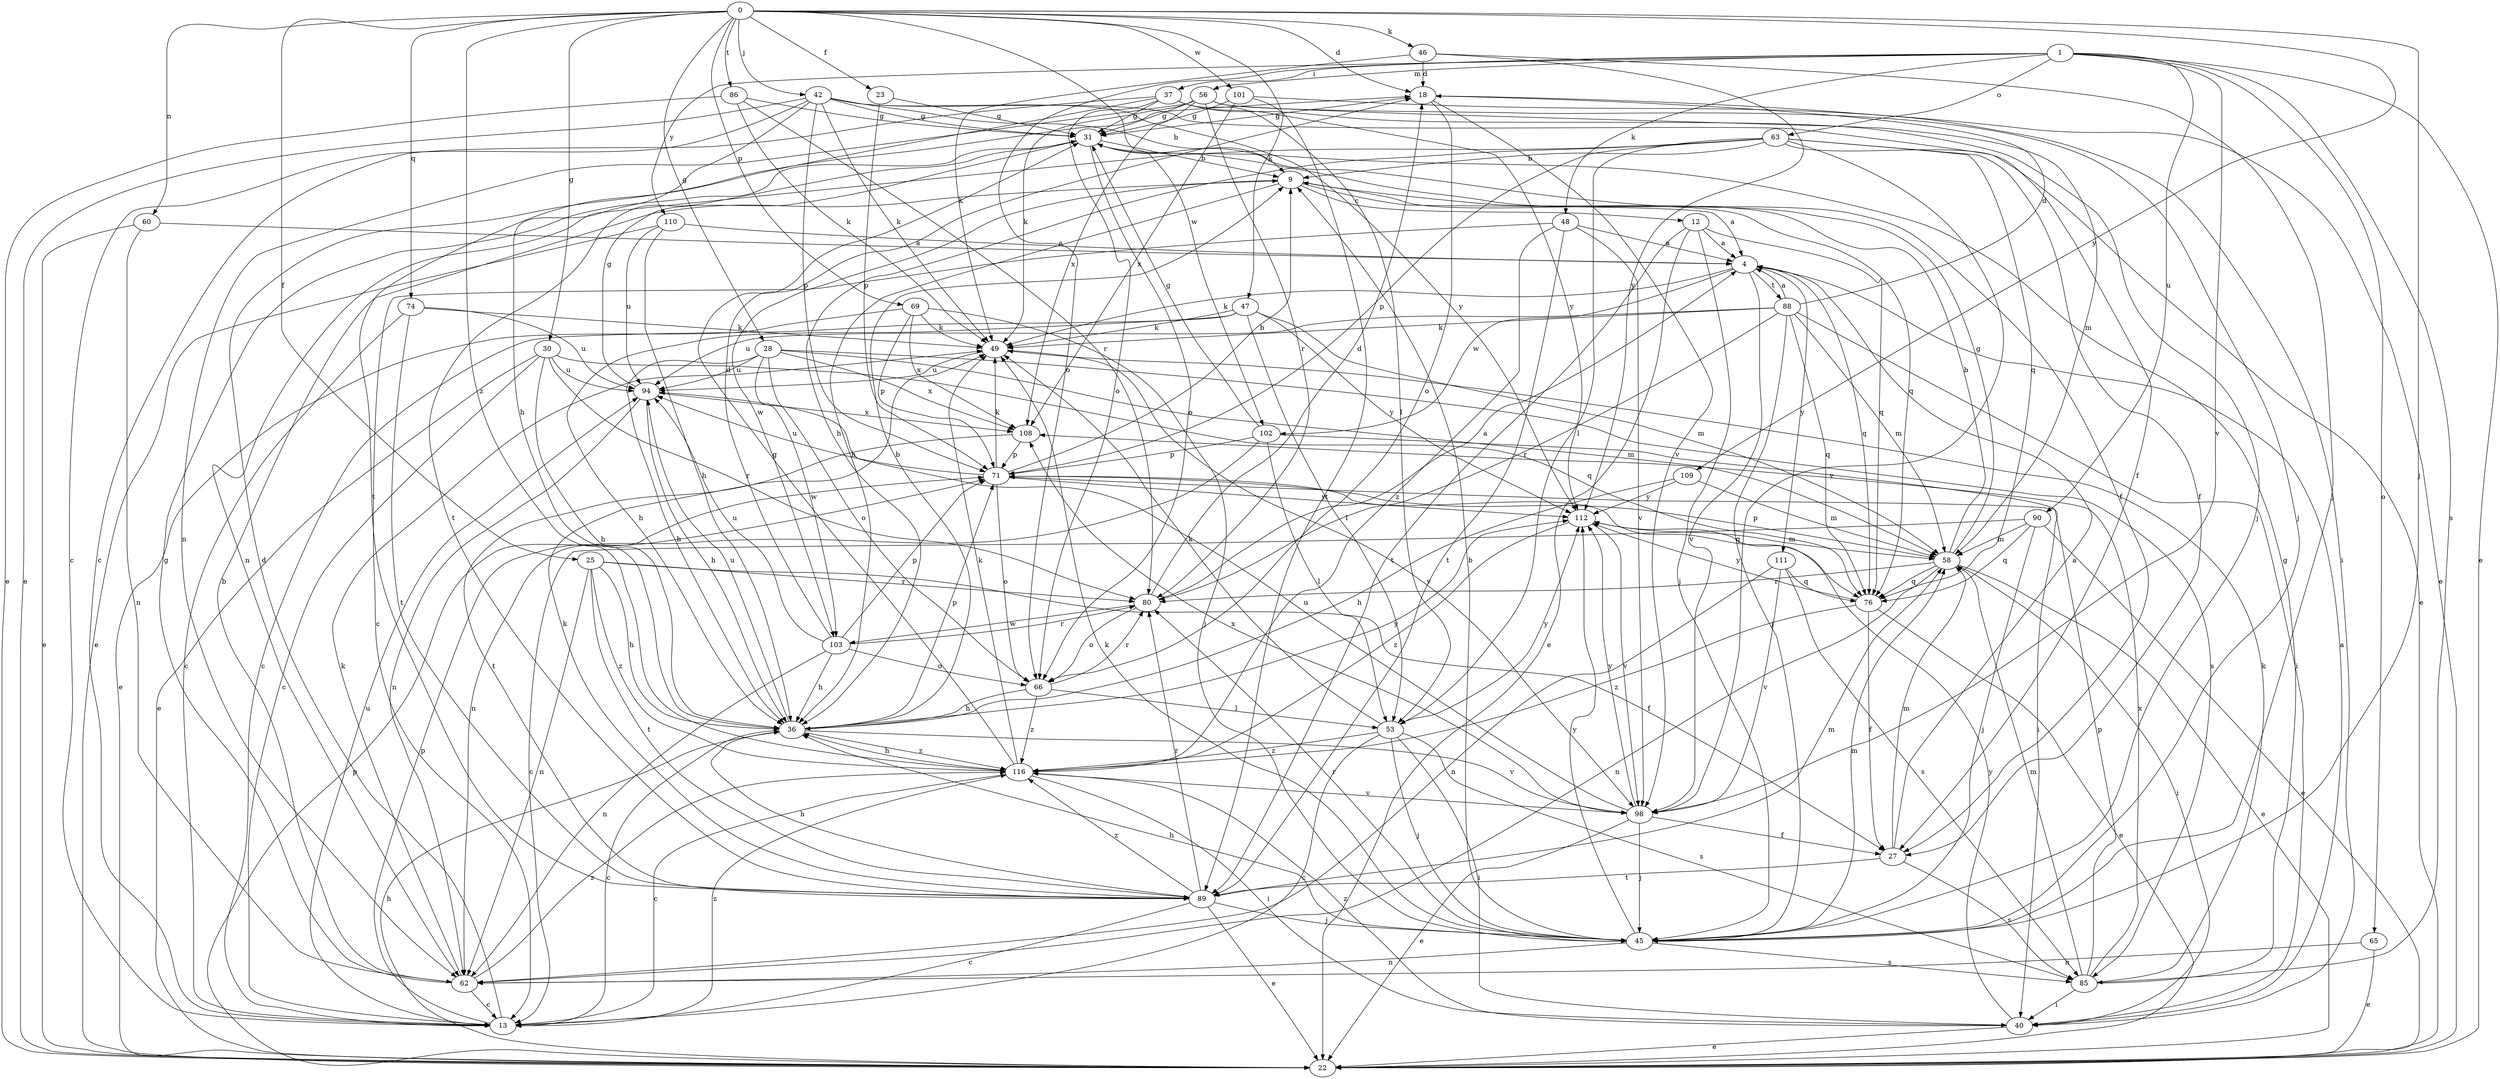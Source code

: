 strict digraph  {
0;
1;
4;
9;
12;
13;
18;
22;
23;
25;
27;
28;
30;
31;
36;
37;
40;
42;
45;
46;
47;
48;
49;
53;
56;
58;
60;
62;
63;
65;
66;
69;
71;
74;
76;
80;
85;
86;
88;
89;
90;
94;
98;
101;
102;
103;
108;
109;
110;
111;
112;
116;
0 -> 18  [label=d];
0 -> 23  [label=f];
0 -> 25  [label=f];
0 -> 28  [label=g];
0 -> 30  [label=g];
0 -> 42  [label=j];
0 -> 45  [label=j];
0 -> 46  [label=k];
0 -> 47  [label=k];
0 -> 60  [label=n];
0 -> 69  [label=p];
0 -> 74  [label=q];
0 -> 86  [label=t];
0 -> 101  [label=w];
0 -> 102  [label=w];
0 -> 109  [label=y];
0 -> 116  [label=z];
1 -> 22  [label=e];
1 -> 37  [label=i];
1 -> 48  [label=k];
1 -> 56  [label=m];
1 -> 63  [label=o];
1 -> 65  [label=o];
1 -> 66  [label=o];
1 -> 85  [label=s];
1 -> 90  [label=u];
1 -> 98  [label=v];
1 -> 110  [label=y];
4 -> 49  [label=k];
4 -> 76  [label=q];
4 -> 88  [label=t];
4 -> 98  [label=v];
4 -> 102  [label=w];
4 -> 111  [label=y];
9 -> 4  [label=a];
9 -> 12  [label=c];
9 -> 36  [label=h];
9 -> 76  [label=q];
9 -> 103  [label=w];
12 -> 4  [label=a];
12 -> 22  [label=e];
12 -> 45  [label=j];
12 -> 76  [label=q];
12 -> 89  [label=t];
13 -> 18  [label=d];
13 -> 71  [label=p];
13 -> 94  [label=u];
13 -> 116  [label=z];
18 -> 31  [label=g];
18 -> 40  [label=i];
18 -> 66  [label=o];
18 -> 98  [label=v];
22 -> 36  [label=h];
22 -> 71  [label=p];
23 -> 31  [label=g];
23 -> 71  [label=p];
25 -> 27  [label=f];
25 -> 36  [label=h];
25 -> 62  [label=n];
25 -> 80  [label=r];
25 -> 89  [label=t];
25 -> 116  [label=z];
27 -> 4  [label=a];
27 -> 58  [label=m];
27 -> 85  [label=s];
27 -> 89  [label=t];
28 -> 36  [label=h];
28 -> 58  [label=m];
28 -> 66  [label=o];
28 -> 85  [label=s];
28 -> 94  [label=u];
28 -> 103  [label=w];
28 -> 108  [label=x];
30 -> 13  [label=c];
30 -> 22  [label=e];
30 -> 36  [label=h];
30 -> 76  [label=q];
30 -> 80  [label=r];
30 -> 94  [label=u];
31 -> 9  [label=b];
31 -> 27  [label=f];
31 -> 66  [label=o];
31 -> 89  [label=t];
36 -> 9  [label=b];
36 -> 13  [label=c];
36 -> 71  [label=p];
36 -> 94  [label=u];
36 -> 98  [label=v];
36 -> 112  [label=y];
36 -> 116  [label=z];
37 -> 13  [label=c];
37 -> 31  [label=g];
37 -> 45  [label=j];
37 -> 53  [label=l];
37 -> 66  [label=o];
37 -> 89  [label=t];
37 -> 112  [label=y];
40 -> 4  [label=a];
40 -> 22  [label=e];
40 -> 112  [label=y];
40 -> 116  [label=z];
42 -> 9  [label=b];
42 -> 13  [label=c];
42 -> 22  [label=e];
42 -> 27  [label=f];
42 -> 31  [label=g];
42 -> 36  [label=h];
42 -> 49  [label=k];
42 -> 71  [label=p];
42 -> 112  [label=y];
45 -> 9  [label=b];
45 -> 36  [label=h];
45 -> 49  [label=k];
45 -> 58  [label=m];
45 -> 62  [label=n];
45 -> 80  [label=r];
45 -> 85  [label=s];
45 -> 112  [label=y];
46 -> 18  [label=d];
46 -> 45  [label=j];
46 -> 49  [label=k];
46 -> 112  [label=y];
47 -> 13  [label=c];
47 -> 36  [label=h];
47 -> 49  [label=k];
47 -> 53  [label=l];
47 -> 58  [label=m];
47 -> 112  [label=y];
48 -> 4  [label=a];
48 -> 13  [label=c];
48 -> 89  [label=t];
48 -> 98  [label=v];
48 -> 116  [label=z];
49 -> 94  [label=u];
49 -> 98  [label=v];
53 -> 13  [label=c];
53 -> 40  [label=i];
53 -> 45  [label=j];
53 -> 49  [label=k];
53 -> 85  [label=s];
53 -> 112  [label=y];
53 -> 116  [label=z];
56 -> 31  [label=g];
56 -> 45  [label=j];
56 -> 49  [label=k];
56 -> 58  [label=m];
56 -> 62  [label=n];
56 -> 80  [label=r];
56 -> 108  [label=x];
58 -> 9  [label=b];
58 -> 22  [label=e];
58 -> 31  [label=g];
58 -> 40  [label=i];
58 -> 62  [label=n];
58 -> 71  [label=p];
58 -> 76  [label=q];
58 -> 80  [label=r];
60 -> 4  [label=a];
60 -> 22  [label=e];
60 -> 62  [label=n];
62 -> 9  [label=b];
62 -> 13  [label=c];
62 -> 31  [label=g];
62 -> 49  [label=k];
62 -> 116  [label=z];
63 -> 9  [label=b];
63 -> 22  [label=e];
63 -> 27  [label=f];
63 -> 36  [label=h];
63 -> 53  [label=l];
63 -> 62  [label=n];
63 -> 71  [label=p];
63 -> 76  [label=q];
63 -> 98  [label=v];
65 -> 22  [label=e];
65 -> 62  [label=n];
66 -> 36  [label=h];
66 -> 53  [label=l];
66 -> 80  [label=r];
66 -> 116  [label=z];
69 -> 22  [label=e];
69 -> 45  [label=j];
69 -> 49  [label=k];
69 -> 71  [label=p];
69 -> 108  [label=x];
71 -> 9  [label=b];
71 -> 49  [label=k];
71 -> 66  [label=o];
71 -> 76  [label=q];
71 -> 94  [label=u];
71 -> 112  [label=y];
74 -> 13  [label=c];
74 -> 49  [label=k];
74 -> 89  [label=t];
74 -> 94  [label=u];
76 -> 22  [label=e];
76 -> 27  [label=f];
76 -> 112  [label=y];
76 -> 116  [label=z];
80 -> 4  [label=a];
80 -> 18  [label=d];
80 -> 66  [label=o];
80 -> 103  [label=w];
85 -> 31  [label=g];
85 -> 40  [label=i];
85 -> 49  [label=k];
85 -> 58  [label=m];
85 -> 71  [label=p];
85 -> 108  [label=x];
86 -> 22  [label=e];
86 -> 31  [label=g];
86 -> 49  [label=k];
86 -> 80  [label=r];
88 -> 4  [label=a];
88 -> 18  [label=d];
88 -> 40  [label=i];
88 -> 45  [label=j];
88 -> 49  [label=k];
88 -> 58  [label=m];
88 -> 76  [label=q];
88 -> 80  [label=r];
88 -> 94  [label=u];
89 -> 13  [label=c];
89 -> 22  [label=e];
89 -> 36  [label=h];
89 -> 45  [label=j];
89 -> 49  [label=k];
89 -> 58  [label=m];
89 -> 80  [label=r];
89 -> 116  [label=z];
90 -> 13  [label=c];
90 -> 22  [label=e];
90 -> 45  [label=j];
90 -> 58  [label=m];
90 -> 76  [label=q];
94 -> 31  [label=g];
94 -> 36  [label=h];
94 -> 62  [label=n];
94 -> 108  [label=x];
98 -> 22  [label=e];
98 -> 27  [label=f];
98 -> 45  [label=j];
98 -> 94  [label=u];
98 -> 108  [label=x];
98 -> 112  [label=y];
101 -> 22  [label=e];
101 -> 31  [label=g];
101 -> 89  [label=t];
101 -> 108  [label=x];
102 -> 31  [label=g];
102 -> 40  [label=i];
102 -> 53  [label=l];
102 -> 62  [label=n];
102 -> 71  [label=p];
103 -> 18  [label=d];
103 -> 36  [label=h];
103 -> 62  [label=n];
103 -> 66  [label=o];
103 -> 71  [label=p];
103 -> 80  [label=r];
103 -> 94  [label=u];
108 -> 71  [label=p];
108 -> 89  [label=t];
109 -> 36  [label=h];
109 -> 58  [label=m];
109 -> 112  [label=y];
110 -> 4  [label=a];
110 -> 22  [label=e];
110 -> 36  [label=h];
110 -> 94  [label=u];
111 -> 62  [label=n];
111 -> 76  [label=q];
111 -> 85  [label=s];
111 -> 98  [label=v];
112 -> 58  [label=m];
112 -> 98  [label=v];
112 -> 116  [label=z];
116 -> 13  [label=c];
116 -> 31  [label=g];
116 -> 36  [label=h];
116 -> 40  [label=i];
116 -> 49  [label=k];
116 -> 98  [label=v];
}
